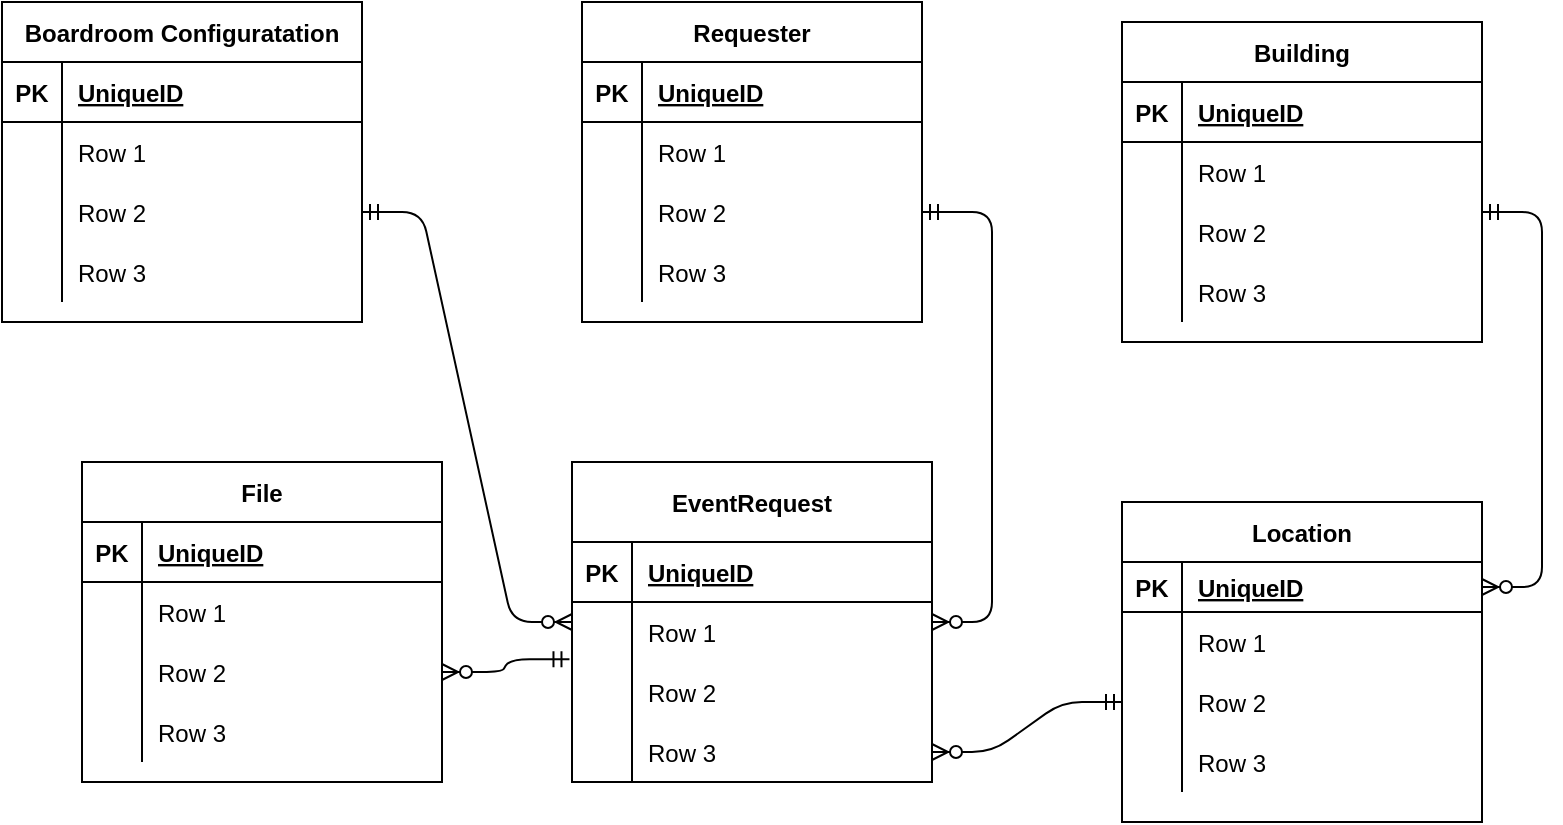 <mxfile version="14.6.13" type="github">
  <diagram id="R2lEEEUBdFMjLlhIrx00" name="Page-1">
    <mxGraphModel dx="1038" dy="528" grid="1" gridSize="10" guides="1" tooltips="1" connect="1" arrows="1" fold="1" page="1" pageScale="1" pageWidth="850" pageHeight="1100" math="0" shadow="0" extFonts="Permanent Marker^https://fonts.googleapis.com/css?family=Permanent+Marker">
      <root>
        <mxCell id="0" />
        <mxCell id="1" parent="0" />
        <mxCell id="F-uS5BF43e8n4v_Jmm8I-1" value="Boardroom Configuratation" style="shape=table;startSize=30;container=1;collapsible=1;childLayout=tableLayout;fixedRows=1;rowLines=0;fontStyle=1;align=center;resizeLast=1;" vertex="1" parent="1">
          <mxGeometry x="50" y="40" width="180" height="160" as="geometry" />
        </mxCell>
        <mxCell id="F-uS5BF43e8n4v_Jmm8I-2" value="" style="shape=partialRectangle;collapsible=0;dropTarget=0;pointerEvents=0;fillColor=none;top=0;left=0;bottom=1;right=0;points=[[0,0.5],[1,0.5]];portConstraint=eastwest;" vertex="1" parent="F-uS5BF43e8n4v_Jmm8I-1">
          <mxGeometry y="30" width="180" height="30" as="geometry" />
        </mxCell>
        <mxCell id="F-uS5BF43e8n4v_Jmm8I-3" value="PK" style="shape=partialRectangle;connectable=0;fillColor=none;top=0;left=0;bottom=0;right=0;fontStyle=1;overflow=hidden;" vertex="1" parent="F-uS5BF43e8n4v_Jmm8I-2">
          <mxGeometry width="30" height="30" as="geometry" />
        </mxCell>
        <mxCell id="F-uS5BF43e8n4v_Jmm8I-4" value="UniqueID" style="shape=partialRectangle;connectable=0;fillColor=none;top=0;left=0;bottom=0;right=0;align=left;spacingLeft=6;fontStyle=5;overflow=hidden;" vertex="1" parent="F-uS5BF43e8n4v_Jmm8I-2">
          <mxGeometry x="30" width="150" height="30" as="geometry" />
        </mxCell>
        <mxCell id="F-uS5BF43e8n4v_Jmm8I-5" value="" style="shape=partialRectangle;collapsible=0;dropTarget=0;pointerEvents=0;fillColor=none;top=0;left=0;bottom=0;right=0;points=[[0,0.5],[1,0.5]];portConstraint=eastwest;" vertex="1" parent="F-uS5BF43e8n4v_Jmm8I-1">
          <mxGeometry y="60" width="180" height="30" as="geometry" />
        </mxCell>
        <mxCell id="F-uS5BF43e8n4v_Jmm8I-6" value="" style="shape=partialRectangle;connectable=0;fillColor=none;top=0;left=0;bottom=0;right=0;editable=1;overflow=hidden;" vertex="1" parent="F-uS5BF43e8n4v_Jmm8I-5">
          <mxGeometry width="30" height="30" as="geometry" />
        </mxCell>
        <mxCell id="F-uS5BF43e8n4v_Jmm8I-7" value="Row 1" style="shape=partialRectangle;connectable=0;fillColor=none;top=0;left=0;bottom=0;right=0;align=left;spacingLeft=6;overflow=hidden;" vertex="1" parent="F-uS5BF43e8n4v_Jmm8I-5">
          <mxGeometry x="30" width="150" height="30" as="geometry" />
        </mxCell>
        <mxCell id="F-uS5BF43e8n4v_Jmm8I-8" value="" style="shape=partialRectangle;collapsible=0;dropTarget=0;pointerEvents=0;fillColor=none;top=0;left=0;bottom=0;right=0;points=[[0,0.5],[1,0.5]];portConstraint=eastwest;" vertex="1" parent="F-uS5BF43e8n4v_Jmm8I-1">
          <mxGeometry y="90" width="180" height="30" as="geometry" />
        </mxCell>
        <mxCell id="F-uS5BF43e8n4v_Jmm8I-9" value="" style="shape=partialRectangle;connectable=0;fillColor=none;top=0;left=0;bottom=0;right=0;editable=1;overflow=hidden;" vertex="1" parent="F-uS5BF43e8n4v_Jmm8I-8">
          <mxGeometry width="30" height="30" as="geometry" />
        </mxCell>
        <mxCell id="F-uS5BF43e8n4v_Jmm8I-10" value="Row 2" style="shape=partialRectangle;connectable=0;fillColor=none;top=0;left=0;bottom=0;right=0;align=left;spacingLeft=6;overflow=hidden;" vertex="1" parent="F-uS5BF43e8n4v_Jmm8I-8">
          <mxGeometry x="30" width="150" height="30" as="geometry" />
        </mxCell>
        <mxCell id="F-uS5BF43e8n4v_Jmm8I-11" value="" style="shape=partialRectangle;collapsible=0;dropTarget=0;pointerEvents=0;fillColor=none;top=0;left=0;bottom=0;right=0;points=[[0,0.5],[1,0.5]];portConstraint=eastwest;" vertex="1" parent="F-uS5BF43e8n4v_Jmm8I-1">
          <mxGeometry y="120" width="180" height="30" as="geometry" />
        </mxCell>
        <mxCell id="F-uS5BF43e8n4v_Jmm8I-12" value="" style="shape=partialRectangle;connectable=0;fillColor=none;top=0;left=0;bottom=0;right=0;editable=1;overflow=hidden;" vertex="1" parent="F-uS5BF43e8n4v_Jmm8I-11">
          <mxGeometry width="30" height="30" as="geometry" />
        </mxCell>
        <mxCell id="F-uS5BF43e8n4v_Jmm8I-13" value="Row 3" style="shape=partialRectangle;connectable=0;fillColor=none;top=0;left=0;bottom=0;right=0;align=left;spacingLeft=6;overflow=hidden;" vertex="1" parent="F-uS5BF43e8n4v_Jmm8I-11">
          <mxGeometry x="30" width="150" height="30" as="geometry" />
        </mxCell>
        <mxCell id="F-uS5BF43e8n4v_Jmm8I-78" value="Requester" style="shape=table;startSize=30;container=1;collapsible=1;childLayout=tableLayout;fixedRows=1;rowLines=0;fontStyle=1;align=center;resizeLast=1;" vertex="1" parent="1">
          <mxGeometry x="340" y="40" width="170" height="160" as="geometry" />
        </mxCell>
        <mxCell id="F-uS5BF43e8n4v_Jmm8I-79" value="" style="shape=partialRectangle;collapsible=0;dropTarget=0;pointerEvents=0;fillColor=none;top=0;left=0;bottom=1;right=0;points=[[0,0.5],[1,0.5]];portConstraint=eastwest;" vertex="1" parent="F-uS5BF43e8n4v_Jmm8I-78">
          <mxGeometry y="30" width="170" height="30" as="geometry" />
        </mxCell>
        <mxCell id="F-uS5BF43e8n4v_Jmm8I-80" value="PK" style="shape=partialRectangle;connectable=0;fillColor=none;top=0;left=0;bottom=0;right=0;fontStyle=1;overflow=hidden;" vertex="1" parent="F-uS5BF43e8n4v_Jmm8I-79">
          <mxGeometry width="30" height="30" as="geometry" />
        </mxCell>
        <mxCell id="F-uS5BF43e8n4v_Jmm8I-81" value="UniqueID" style="shape=partialRectangle;connectable=0;fillColor=none;top=0;left=0;bottom=0;right=0;align=left;spacingLeft=6;fontStyle=5;overflow=hidden;" vertex="1" parent="F-uS5BF43e8n4v_Jmm8I-79">
          <mxGeometry x="30" width="140" height="30" as="geometry" />
        </mxCell>
        <mxCell id="F-uS5BF43e8n4v_Jmm8I-82" value="" style="shape=partialRectangle;collapsible=0;dropTarget=0;pointerEvents=0;fillColor=none;top=0;left=0;bottom=0;right=0;points=[[0,0.5],[1,0.5]];portConstraint=eastwest;" vertex="1" parent="F-uS5BF43e8n4v_Jmm8I-78">
          <mxGeometry y="60" width="170" height="30" as="geometry" />
        </mxCell>
        <mxCell id="F-uS5BF43e8n4v_Jmm8I-83" value="" style="shape=partialRectangle;connectable=0;fillColor=none;top=0;left=0;bottom=0;right=0;editable=1;overflow=hidden;" vertex="1" parent="F-uS5BF43e8n4v_Jmm8I-82">
          <mxGeometry width="30" height="30" as="geometry" />
        </mxCell>
        <mxCell id="F-uS5BF43e8n4v_Jmm8I-84" value="Row 1" style="shape=partialRectangle;connectable=0;fillColor=none;top=0;left=0;bottom=0;right=0;align=left;spacingLeft=6;overflow=hidden;" vertex="1" parent="F-uS5BF43e8n4v_Jmm8I-82">
          <mxGeometry x="30" width="140" height="30" as="geometry" />
        </mxCell>
        <mxCell id="F-uS5BF43e8n4v_Jmm8I-85" value="" style="shape=partialRectangle;collapsible=0;dropTarget=0;pointerEvents=0;fillColor=none;top=0;left=0;bottom=0;right=0;points=[[0,0.5],[1,0.5]];portConstraint=eastwest;" vertex="1" parent="F-uS5BF43e8n4v_Jmm8I-78">
          <mxGeometry y="90" width="170" height="30" as="geometry" />
        </mxCell>
        <mxCell id="F-uS5BF43e8n4v_Jmm8I-86" value="" style="shape=partialRectangle;connectable=0;fillColor=none;top=0;left=0;bottom=0;right=0;editable=1;overflow=hidden;" vertex="1" parent="F-uS5BF43e8n4v_Jmm8I-85">
          <mxGeometry width="30" height="30" as="geometry" />
        </mxCell>
        <mxCell id="F-uS5BF43e8n4v_Jmm8I-87" value="Row 2" style="shape=partialRectangle;connectable=0;fillColor=none;top=0;left=0;bottom=0;right=0;align=left;spacingLeft=6;overflow=hidden;" vertex="1" parent="F-uS5BF43e8n4v_Jmm8I-85">
          <mxGeometry x="30" width="140" height="30" as="geometry" />
        </mxCell>
        <mxCell id="F-uS5BF43e8n4v_Jmm8I-88" value="" style="shape=partialRectangle;collapsible=0;dropTarget=0;pointerEvents=0;fillColor=none;top=0;left=0;bottom=0;right=0;points=[[0,0.5],[1,0.5]];portConstraint=eastwest;" vertex="1" parent="F-uS5BF43e8n4v_Jmm8I-78">
          <mxGeometry y="120" width="170" height="30" as="geometry" />
        </mxCell>
        <mxCell id="F-uS5BF43e8n4v_Jmm8I-89" value="" style="shape=partialRectangle;connectable=0;fillColor=none;top=0;left=0;bottom=0;right=0;editable=1;overflow=hidden;" vertex="1" parent="F-uS5BF43e8n4v_Jmm8I-88">
          <mxGeometry width="30" height="30" as="geometry" />
        </mxCell>
        <mxCell id="F-uS5BF43e8n4v_Jmm8I-90" value="Row 3" style="shape=partialRectangle;connectable=0;fillColor=none;top=0;left=0;bottom=0;right=0;align=left;spacingLeft=6;overflow=hidden;" vertex="1" parent="F-uS5BF43e8n4v_Jmm8I-88">
          <mxGeometry x="30" width="140" height="30" as="geometry" />
        </mxCell>
        <mxCell id="F-uS5BF43e8n4v_Jmm8I-91" value="Location" style="shape=table;startSize=30;container=1;collapsible=1;childLayout=tableLayout;fixedRows=1;rowLines=0;fontStyle=1;align=center;resizeLast=1;" vertex="1" parent="1">
          <mxGeometry x="610" y="290" width="180" height="160" as="geometry" />
        </mxCell>
        <mxCell id="F-uS5BF43e8n4v_Jmm8I-92" value="" style="shape=partialRectangle;collapsible=0;dropTarget=0;pointerEvents=0;fillColor=none;top=0;left=0;bottom=1;right=0;points=[[0,0.5],[1,0.5]];portConstraint=eastwest;" vertex="1" parent="F-uS5BF43e8n4v_Jmm8I-91">
          <mxGeometry y="30" width="180" height="25" as="geometry" />
        </mxCell>
        <mxCell id="F-uS5BF43e8n4v_Jmm8I-93" value="PK" style="shape=partialRectangle;connectable=0;fillColor=none;top=0;left=0;bottom=0;right=0;fontStyle=1;overflow=hidden;" vertex="1" parent="F-uS5BF43e8n4v_Jmm8I-92">
          <mxGeometry width="30" height="25" as="geometry" />
        </mxCell>
        <mxCell id="F-uS5BF43e8n4v_Jmm8I-94" value="UniqueID" style="shape=partialRectangle;connectable=0;fillColor=none;top=0;left=0;bottom=0;right=0;align=left;spacingLeft=6;fontStyle=5;overflow=hidden;" vertex="1" parent="F-uS5BF43e8n4v_Jmm8I-92">
          <mxGeometry x="30" width="150" height="25" as="geometry" />
        </mxCell>
        <mxCell id="F-uS5BF43e8n4v_Jmm8I-95" value="" style="shape=partialRectangle;collapsible=0;dropTarget=0;pointerEvents=0;fillColor=none;top=0;left=0;bottom=0;right=0;points=[[0,0.5],[1,0.5]];portConstraint=eastwest;" vertex="1" parent="F-uS5BF43e8n4v_Jmm8I-91">
          <mxGeometry y="55" width="180" height="30" as="geometry" />
        </mxCell>
        <mxCell id="F-uS5BF43e8n4v_Jmm8I-96" value="" style="shape=partialRectangle;connectable=0;fillColor=none;top=0;left=0;bottom=0;right=0;editable=1;overflow=hidden;" vertex="1" parent="F-uS5BF43e8n4v_Jmm8I-95">
          <mxGeometry width="30" height="30" as="geometry" />
        </mxCell>
        <mxCell id="F-uS5BF43e8n4v_Jmm8I-97" value="Row 1" style="shape=partialRectangle;connectable=0;fillColor=none;top=0;left=0;bottom=0;right=0;align=left;spacingLeft=6;overflow=hidden;" vertex="1" parent="F-uS5BF43e8n4v_Jmm8I-95">
          <mxGeometry x="30" width="150" height="30" as="geometry" />
        </mxCell>
        <mxCell id="F-uS5BF43e8n4v_Jmm8I-98" value="" style="shape=partialRectangle;collapsible=0;dropTarget=0;pointerEvents=0;fillColor=none;top=0;left=0;bottom=0;right=0;points=[[0,0.5],[1,0.5]];portConstraint=eastwest;" vertex="1" parent="F-uS5BF43e8n4v_Jmm8I-91">
          <mxGeometry y="85" width="180" height="30" as="geometry" />
        </mxCell>
        <mxCell id="F-uS5BF43e8n4v_Jmm8I-99" value="" style="shape=partialRectangle;connectable=0;fillColor=none;top=0;left=0;bottom=0;right=0;editable=1;overflow=hidden;" vertex="1" parent="F-uS5BF43e8n4v_Jmm8I-98">
          <mxGeometry width="30" height="30" as="geometry" />
        </mxCell>
        <mxCell id="F-uS5BF43e8n4v_Jmm8I-100" value="Row 2" style="shape=partialRectangle;connectable=0;fillColor=none;top=0;left=0;bottom=0;right=0;align=left;spacingLeft=6;overflow=hidden;" vertex="1" parent="F-uS5BF43e8n4v_Jmm8I-98">
          <mxGeometry x="30" width="150" height="30" as="geometry" />
        </mxCell>
        <mxCell id="F-uS5BF43e8n4v_Jmm8I-101" value="" style="shape=partialRectangle;collapsible=0;dropTarget=0;pointerEvents=0;fillColor=none;top=0;left=0;bottom=0;right=0;points=[[0,0.5],[1,0.5]];portConstraint=eastwest;" vertex="1" parent="F-uS5BF43e8n4v_Jmm8I-91">
          <mxGeometry y="115" width="180" height="30" as="geometry" />
        </mxCell>
        <mxCell id="F-uS5BF43e8n4v_Jmm8I-102" value="" style="shape=partialRectangle;connectable=0;fillColor=none;top=0;left=0;bottom=0;right=0;editable=1;overflow=hidden;" vertex="1" parent="F-uS5BF43e8n4v_Jmm8I-101">
          <mxGeometry width="30" height="30" as="geometry" />
        </mxCell>
        <mxCell id="F-uS5BF43e8n4v_Jmm8I-103" value="Row 3" style="shape=partialRectangle;connectable=0;fillColor=none;top=0;left=0;bottom=0;right=0;align=left;spacingLeft=6;overflow=hidden;" vertex="1" parent="F-uS5BF43e8n4v_Jmm8I-101">
          <mxGeometry x="30" width="150" height="30" as="geometry" />
        </mxCell>
        <mxCell id="F-uS5BF43e8n4v_Jmm8I-104" value="EventRequest" style="shape=table;startSize=40;container=1;collapsible=1;childLayout=tableLayout;fixedRows=1;rowLines=0;fontStyle=1;align=center;resizeLast=1;" vertex="1" parent="1">
          <mxGeometry x="335" y="270" width="180" height="160" as="geometry" />
        </mxCell>
        <mxCell id="F-uS5BF43e8n4v_Jmm8I-105" value="" style="shape=partialRectangle;collapsible=0;dropTarget=0;pointerEvents=0;fillColor=none;top=0;left=0;bottom=1;right=0;points=[[0,0.5],[1,0.5]];portConstraint=eastwest;" vertex="1" parent="F-uS5BF43e8n4v_Jmm8I-104">
          <mxGeometry y="40" width="180" height="30" as="geometry" />
        </mxCell>
        <mxCell id="F-uS5BF43e8n4v_Jmm8I-106" value="PK" style="shape=partialRectangle;connectable=0;fillColor=none;top=0;left=0;bottom=0;right=0;fontStyle=1;overflow=hidden;" vertex="1" parent="F-uS5BF43e8n4v_Jmm8I-105">
          <mxGeometry width="30" height="30" as="geometry" />
        </mxCell>
        <mxCell id="F-uS5BF43e8n4v_Jmm8I-107" value="UniqueID" style="shape=partialRectangle;connectable=0;fillColor=none;top=0;left=0;bottom=0;right=0;align=left;spacingLeft=6;fontStyle=5;overflow=hidden;" vertex="1" parent="F-uS5BF43e8n4v_Jmm8I-105">
          <mxGeometry x="30" width="150" height="30" as="geometry" />
        </mxCell>
        <mxCell id="F-uS5BF43e8n4v_Jmm8I-108" value="" style="shape=partialRectangle;collapsible=0;dropTarget=0;pointerEvents=0;fillColor=none;top=0;left=0;bottom=0;right=0;points=[[0,0.5],[1,0.5]];portConstraint=eastwest;" vertex="1" parent="F-uS5BF43e8n4v_Jmm8I-104">
          <mxGeometry y="70" width="180" height="30" as="geometry" />
        </mxCell>
        <mxCell id="F-uS5BF43e8n4v_Jmm8I-109" value="" style="shape=partialRectangle;connectable=0;fillColor=none;top=0;left=0;bottom=0;right=0;editable=1;overflow=hidden;" vertex="1" parent="F-uS5BF43e8n4v_Jmm8I-108">
          <mxGeometry width="30" height="30" as="geometry" />
        </mxCell>
        <mxCell id="F-uS5BF43e8n4v_Jmm8I-110" value="Row 1" style="shape=partialRectangle;connectable=0;fillColor=none;top=0;left=0;bottom=0;right=0;align=left;spacingLeft=6;overflow=hidden;" vertex="1" parent="F-uS5BF43e8n4v_Jmm8I-108">
          <mxGeometry x="30" width="150" height="30" as="geometry" />
        </mxCell>
        <mxCell id="F-uS5BF43e8n4v_Jmm8I-111" value="" style="shape=partialRectangle;collapsible=0;dropTarget=0;pointerEvents=0;fillColor=none;top=0;left=0;bottom=0;right=0;points=[[0,0.5],[1,0.5]];portConstraint=eastwest;" vertex="1" parent="F-uS5BF43e8n4v_Jmm8I-104">
          <mxGeometry y="100" width="180" height="30" as="geometry" />
        </mxCell>
        <mxCell id="F-uS5BF43e8n4v_Jmm8I-112" value="" style="shape=partialRectangle;connectable=0;fillColor=none;top=0;left=0;bottom=0;right=0;editable=1;overflow=hidden;" vertex="1" parent="F-uS5BF43e8n4v_Jmm8I-111">
          <mxGeometry width="30" height="30" as="geometry" />
        </mxCell>
        <mxCell id="F-uS5BF43e8n4v_Jmm8I-113" value="Row 2" style="shape=partialRectangle;connectable=0;fillColor=none;top=0;left=0;bottom=0;right=0;align=left;spacingLeft=6;overflow=hidden;" vertex="1" parent="F-uS5BF43e8n4v_Jmm8I-111">
          <mxGeometry x="30" width="150" height="30" as="geometry" />
        </mxCell>
        <mxCell id="F-uS5BF43e8n4v_Jmm8I-114" value="" style="shape=partialRectangle;collapsible=0;dropTarget=0;pointerEvents=0;fillColor=none;top=0;left=0;bottom=0;right=0;points=[[0,0.5],[1,0.5]];portConstraint=eastwest;" vertex="1" parent="F-uS5BF43e8n4v_Jmm8I-104">
          <mxGeometry y="130" width="180" height="30" as="geometry" />
        </mxCell>
        <mxCell id="F-uS5BF43e8n4v_Jmm8I-115" value="" style="shape=partialRectangle;connectable=0;fillColor=none;top=0;left=0;bottom=0;right=0;editable=1;overflow=hidden;" vertex="1" parent="F-uS5BF43e8n4v_Jmm8I-114">
          <mxGeometry width="30" height="30" as="geometry" />
        </mxCell>
        <mxCell id="F-uS5BF43e8n4v_Jmm8I-116" value="Row 3" style="shape=partialRectangle;connectable=0;fillColor=none;top=0;left=0;bottom=0;right=0;align=left;spacingLeft=6;overflow=hidden;" vertex="1" parent="F-uS5BF43e8n4v_Jmm8I-114">
          <mxGeometry x="30" width="150" height="30" as="geometry" />
        </mxCell>
        <mxCell id="F-uS5BF43e8n4v_Jmm8I-117" value="File" style="shape=table;startSize=30;container=1;collapsible=1;childLayout=tableLayout;fixedRows=1;rowLines=0;fontStyle=1;align=center;resizeLast=1;" vertex="1" parent="1">
          <mxGeometry x="90" y="270" width="180" height="160" as="geometry" />
        </mxCell>
        <mxCell id="F-uS5BF43e8n4v_Jmm8I-118" value="" style="shape=partialRectangle;collapsible=0;dropTarget=0;pointerEvents=0;fillColor=none;top=0;left=0;bottom=1;right=0;points=[[0,0.5],[1,0.5]];portConstraint=eastwest;" vertex="1" parent="F-uS5BF43e8n4v_Jmm8I-117">
          <mxGeometry y="30" width="180" height="30" as="geometry" />
        </mxCell>
        <mxCell id="F-uS5BF43e8n4v_Jmm8I-119" value="PK" style="shape=partialRectangle;connectable=0;fillColor=none;top=0;left=0;bottom=0;right=0;fontStyle=1;overflow=hidden;" vertex="1" parent="F-uS5BF43e8n4v_Jmm8I-118">
          <mxGeometry width="30" height="30" as="geometry" />
        </mxCell>
        <mxCell id="F-uS5BF43e8n4v_Jmm8I-120" value="UniqueID" style="shape=partialRectangle;connectable=0;fillColor=none;top=0;left=0;bottom=0;right=0;align=left;spacingLeft=6;fontStyle=5;overflow=hidden;" vertex="1" parent="F-uS5BF43e8n4v_Jmm8I-118">
          <mxGeometry x="30" width="150" height="30" as="geometry" />
        </mxCell>
        <mxCell id="F-uS5BF43e8n4v_Jmm8I-121" value="" style="shape=partialRectangle;collapsible=0;dropTarget=0;pointerEvents=0;fillColor=none;top=0;left=0;bottom=0;right=0;points=[[0,0.5],[1,0.5]];portConstraint=eastwest;" vertex="1" parent="F-uS5BF43e8n4v_Jmm8I-117">
          <mxGeometry y="60" width="180" height="30" as="geometry" />
        </mxCell>
        <mxCell id="F-uS5BF43e8n4v_Jmm8I-122" value="" style="shape=partialRectangle;connectable=0;fillColor=none;top=0;left=0;bottom=0;right=0;editable=1;overflow=hidden;" vertex="1" parent="F-uS5BF43e8n4v_Jmm8I-121">
          <mxGeometry width="30" height="30" as="geometry" />
        </mxCell>
        <mxCell id="F-uS5BF43e8n4v_Jmm8I-123" value="Row 1" style="shape=partialRectangle;connectable=0;fillColor=none;top=0;left=0;bottom=0;right=0;align=left;spacingLeft=6;overflow=hidden;" vertex="1" parent="F-uS5BF43e8n4v_Jmm8I-121">
          <mxGeometry x="30" width="150" height="30" as="geometry" />
        </mxCell>
        <mxCell id="F-uS5BF43e8n4v_Jmm8I-124" value="" style="shape=partialRectangle;collapsible=0;dropTarget=0;pointerEvents=0;fillColor=none;top=0;left=0;bottom=0;right=0;points=[[0,0.5],[1,0.5]];portConstraint=eastwest;" vertex="1" parent="F-uS5BF43e8n4v_Jmm8I-117">
          <mxGeometry y="90" width="180" height="30" as="geometry" />
        </mxCell>
        <mxCell id="F-uS5BF43e8n4v_Jmm8I-125" value="" style="shape=partialRectangle;connectable=0;fillColor=none;top=0;left=0;bottom=0;right=0;editable=1;overflow=hidden;" vertex="1" parent="F-uS5BF43e8n4v_Jmm8I-124">
          <mxGeometry width="30" height="30" as="geometry" />
        </mxCell>
        <mxCell id="F-uS5BF43e8n4v_Jmm8I-126" value="Row 2" style="shape=partialRectangle;connectable=0;fillColor=none;top=0;left=0;bottom=0;right=0;align=left;spacingLeft=6;overflow=hidden;" vertex="1" parent="F-uS5BF43e8n4v_Jmm8I-124">
          <mxGeometry x="30" width="150" height="30" as="geometry" />
        </mxCell>
        <mxCell id="F-uS5BF43e8n4v_Jmm8I-127" value="" style="shape=partialRectangle;collapsible=0;dropTarget=0;pointerEvents=0;fillColor=none;top=0;left=0;bottom=0;right=0;points=[[0,0.5],[1,0.5]];portConstraint=eastwest;" vertex="1" parent="F-uS5BF43e8n4v_Jmm8I-117">
          <mxGeometry y="120" width="180" height="30" as="geometry" />
        </mxCell>
        <mxCell id="F-uS5BF43e8n4v_Jmm8I-128" value="" style="shape=partialRectangle;connectable=0;fillColor=none;top=0;left=0;bottom=0;right=0;editable=1;overflow=hidden;" vertex="1" parent="F-uS5BF43e8n4v_Jmm8I-127">
          <mxGeometry width="30" height="30" as="geometry" />
        </mxCell>
        <mxCell id="F-uS5BF43e8n4v_Jmm8I-129" value="Row 3" style="shape=partialRectangle;connectable=0;fillColor=none;top=0;left=0;bottom=0;right=0;align=left;spacingLeft=6;overflow=hidden;" vertex="1" parent="F-uS5BF43e8n4v_Jmm8I-127">
          <mxGeometry x="30" width="150" height="30" as="geometry" />
        </mxCell>
        <mxCell id="F-uS5BF43e8n4v_Jmm8I-130" value="" style="edgeStyle=entityRelationEdgeStyle;fontSize=12;html=1;endArrow=ERzeroToMany;startArrow=ERmandOne;exitX=-0.007;exitY=-0.047;exitDx=0;exitDy=0;exitPerimeter=0;" edge="1" parent="1" source="F-uS5BF43e8n4v_Jmm8I-111" target="F-uS5BF43e8n4v_Jmm8I-124">
          <mxGeometry width="100" height="100" relative="1" as="geometry">
            <mxPoint x="370" y="320" as="sourcePoint" />
            <mxPoint x="470" y="220" as="targetPoint" />
          </mxGeometry>
        </mxCell>
        <mxCell id="F-uS5BF43e8n4v_Jmm8I-131" value="" style="edgeStyle=entityRelationEdgeStyle;fontSize=12;html=1;endArrow=ERzeroToMany;startArrow=ERmandOne;exitX=1;exitY=0.5;exitDx=0;exitDy=0;" edge="1" parent="1" source="F-uS5BF43e8n4v_Jmm8I-8" target="F-uS5BF43e8n4v_Jmm8I-104">
          <mxGeometry width="100" height="100" relative="1" as="geometry">
            <mxPoint x="278.74" y="250.0" as="sourcePoint" />
            <mxPoint x="330" y="300" as="targetPoint" />
          </mxGeometry>
        </mxCell>
        <mxCell id="F-uS5BF43e8n4v_Jmm8I-133" value="" style="edgeStyle=entityRelationEdgeStyle;fontSize=12;html=1;endArrow=ERzeroToMany;startArrow=ERmandOne;" edge="1" parent="1" source="F-uS5BF43e8n4v_Jmm8I-85" target="F-uS5BF43e8n4v_Jmm8I-104">
          <mxGeometry width="100" height="100" relative="1" as="geometry">
            <mxPoint x="540" y="120" as="sourcePoint" />
            <mxPoint x="470" y="220" as="targetPoint" />
          </mxGeometry>
        </mxCell>
        <mxCell id="F-uS5BF43e8n4v_Jmm8I-134" value="Building" style="shape=table;startSize=30;container=1;collapsible=1;childLayout=tableLayout;fixedRows=1;rowLines=0;fontStyle=1;align=center;resizeLast=1;" vertex="1" parent="1">
          <mxGeometry x="610" y="50" width="180" height="160" as="geometry" />
        </mxCell>
        <mxCell id="F-uS5BF43e8n4v_Jmm8I-135" value="" style="shape=partialRectangle;collapsible=0;dropTarget=0;pointerEvents=0;fillColor=none;top=0;left=0;bottom=1;right=0;points=[[0,0.5],[1,0.5]];portConstraint=eastwest;" vertex="1" parent="F-uS5BF43e8n4v_Jmm8I-134">
          <mxGeometry y="30" width="180" height="30" as="geometry" />
        </mxCell>
        <mxCell id="F-uS5BF43e8n4v_Jmm8I-136" value="PK" style="shape=partialRectangle;connectable=0;fillColor=none;top=0;left=0;bottom=0;right=0;fontStyle=1;overflow=hidden;" vertex="1" parent="F-uS5BF43e8n4v_Jmm8I-135">
          <mxGeometry width="30" height="30" as="geometry" />
        </mxCell>
        <mxCell id="F-uS5BF43e8n4v_Jmm8I-137" value="UniqueID" style="shape=partialRectangle;connectable=0;fillColor=none;top=0;left=0;bottom=0;right=0;align=left;spacingLeft=6;fontStyle=5;overflow=hidden;" vertex="1" parent="F-uS5BF43e8n4v_Jmm8I-135">
          <mxGeometry x="30" width="150" height="30" as="geometry" />
        </mxCell>
        <mxCell id="F-uS5BF43e8n4v_Jmm8I-138" value="" style="shape=partialRectangle;collapsible=0;dropTarget=0;pointerEvents=0;fillColor=none;top=0;left=0;bottom=0;right=0;points=[[0,0.5],[1,0.5]];portConstraint=eastwest;" vertex="1" parent="F-uS5BF43e8n4v_Jmm8I-134">
          <mxGeometry y="60" width="180" height="30" as="geometry" />
        </mxCell>
        <mxCell id="F-uS5BF43e8n4v_Jmm8I-139" value="" style="shape=partialRectangle;connectable=0;fillColor=none;top=0;left=0;bottom=0;right=0;editable=1;overflow=hidden;" vertex="1" parent="F-uS5BF43e8n4v_Jmm8I-138">
          <mxGeometry width="30" height="30" as="geometry" />
        </mxCell>
        <mxCell id="F-uS5BF43e8n4v_Jmm8I-140" value="Row 1" style="shape=partialRectangle;connectable=0;fillColor=none;top=0;left=0;bottom=0;right=0;align=left;spacingLeft=6;overflow=hidden;" vertex="1" parent="F-uS5BF43e8n4v_Jmm8I-138">
          <mxGeometry x="30" width="150" height="30" as="geometry" />
        </mxCell>
        <mxCell id="F-uS5BF43e8n4v_Jmm8I-141" value="" style="shape=partialRectangle;collapsible=0;dropTarget=0;pointerEvents=0;fillColor=none;top=0;left=0;bottom=0;right=0;points=[[0,0.5],[1,0.5]];portConstraint=eastwest;" vertex="1" parent="F-uS5BF43e8n4v_Jmm8I-134">
          <mxGeometry y="90" width="180" height="30" as="geometry" />
        </mxCell>
        <mxCell id="F-uS5BF43e8n4v_Jmm8I-142" value="" style="shape=partialRectangle;connectable=0;fillColor=none;top=0;left=0;bottom=0;right=0;editable=1;overflow=hidden;" vertex="1" parent="F-uS5BF43e8n4v_Jmm8I-141">
          <mxGeometry width="30" height="30" as="geometry" />
        </mxCell>
        <mxCell id="F-uS5BF43e8n4v_Jmm8I-143" value="Row 2" style="shape=partialRectangle;connectable=0;fillColor=none;top=0;left=0;bottom=0;right=0;align=left;spacingLeft=6;overflow=hidden;" vertex="1" parent="F-uS5BF43e8n4v_Jmm8I-141">
          <mxGeometry x="30" width="150" height="30" as="geometry" />
        </mxCell>
        <mxCell id="F-uS5BF43e8n4v_Jmm8I-144" value="" style="shape=partialRectangle;collapsible=0;dropTarget=0;pointerEvents=0;fillColor=none;top=0;left=0;bottom=0;right=0;points=[[0,0.5],[1,0.5]];portConstraint=eastwest;" vertex="1" parent="F-uS5BF43e8n4v_Jmm8I-134">
          <mxGeometry y="120" width="180" height="30" as="geometry" />
        </mxCell>
        <mxCell id="F-uS5BF43e8n4v_Jmm8I-145" value="" style="shape=partialRectangle;connectable=0;fillColor=none;top=0;left=0;bottom=0;right=0;editable=1;overflow=hidden;" vertex="1" parent="F-uS5BF43e8n4v_Jmm8I-144">
          <mxGeometry width="30" height="30" as="geometry" />
        </mxCell>
        <mxCell id="F-uS5BF43e8n4v_Jmm8I-146" value="Row 3" style="shape=partialRectangle;connectable=0;fillColor=none;top=0;left=0;bottom=0;right=0;align=left;spacingLeft=6;overflow=hidden;" vertex="1" parent="F-uS5BF43e8n4v_Jmm8I-144">
          <mxGeometry x="30" width="150" height="30" as="geometry" />
        </mxCell>
        <mxCell id="F-uS5BF43e8n4v_Jmm8I-148" value="" style="edgeStyle=entityRelationEdgeStyle;fontSize=12;html=1;endArrow=ERzeroToMany;startArrow=ERmandOne;entryX=1;entryY=0.5;entryDx=0;entryDy=0;" edge="1" parent="1" target="F-uS5BF43e8n4v_Jmm8I-92">
          <mxGeometry width="100" height="100" relative="1" as="geometry">
            <mxPoint x="790" y="145" as="sourcePoint" />
            <mxPoint x="640" y="360" as="targetPoint" />
          </mxGeometry>
        </mxCell>
        <mxCell id="F-uS5BF43e8n4v_Jmm8I-149" value="" style="edgeStyle=entityRelationEdgeStyle;fontSize=12;html=1;endArrow=ERzeroToMany;startArrow=ERmandOne;exitX=0;exitY=0.5;exitDx=0;exitDy=0;entryX=1;entryY=0.5;entryDx=0;entryDy=0;" edge="1" parent="1" source="F-uS5BF43e8n4v_Jmm8I-98" target="F-uS5BF43e8n4v_Jmm8I-114">
          <mxGeometry width="100" height="100" relative="1" as="geometry">
            <mxPoint x="690" y="480" as="sourcePoint" />
            <mxPoint x="570" y="390" as="targetPoint" />
          </mxGeometry>
        </mxCell>
      </root>
    </mxGraphModel>
  </diagram>
</mxfile>
